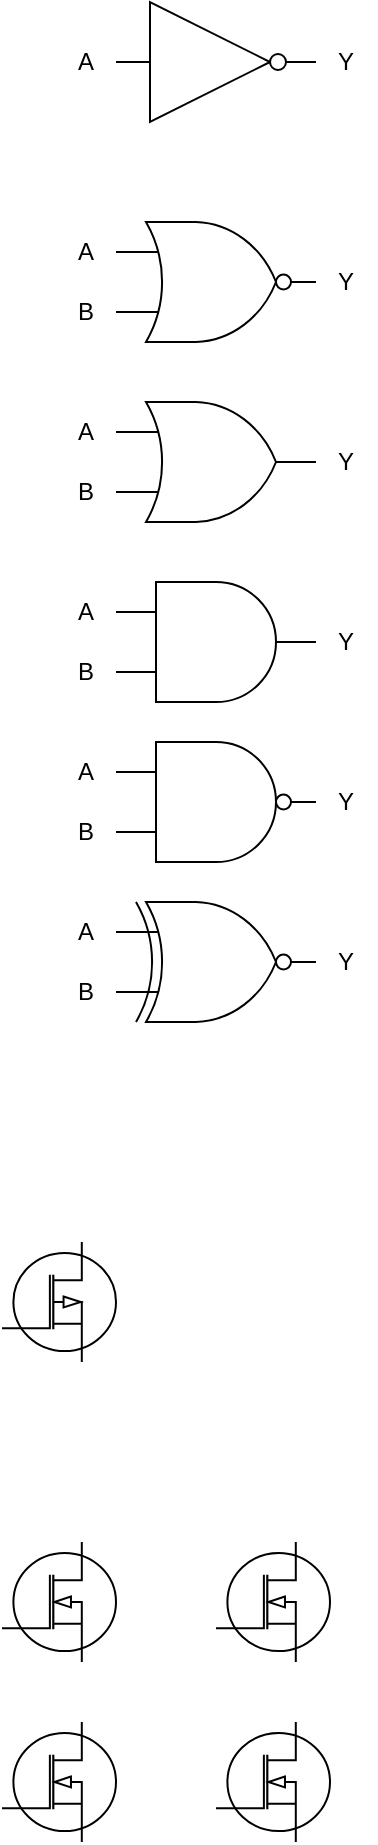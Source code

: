 <mxfile>
    <diagram id="zxbmQV7nmBz_1vxZ2UdI" name="Page-1">
        <mxGraphModel dx="390" dy="252" grid="1" gridSize="10" guides="1" tooltips="1" connect="1" arrows="1" fold="1" page="1" pageScale="1" pageWidth="850" pageHeight="1100" math="0" shadow="0">
            <root>
                <mxCell id="0"/>
                <mxCell id="1" parent="0"/>
                <mxCell id="3" value="" style="verticalLabelPosition=bottom;shadow=0;dashed=0;align=center;html=1;verticalAlign=top;shape=mxgraph.electrical.logic_gates.logic_gate;operation=and;negating=1;negSize=0.15;" parent="1" vertex="1">
                    <mxGeometry x="300" y="440" width="100" height="60" as="geometry"/>
                </mxCell>
                <mxCell id="4" value="" style="verticalLabelPosition=bottom;shadow=0;dashed=0;align=center;html=1;verticalAlign=top;shape=mxgraph.electrical.logic_gates.logic_gate;operation=or;" parent="1" vertex="1">
                    <mxGeometry x="300" y="270" width="100" height="60" as="geometry"/>
                </mxCell>
                <mxCell id="5" value="" style="verticalLabelPosition=bottom;shadow=0;dashed=0;align=center;html=1;verticalAlign=top;shape=mxgraph.electrical.logic_gates.logic_gate;operation=or;negating=1;negSize=0.15;" parent="1" vertex="1">
                    <mxGeometry x="300" y="180" width="100" height="60" as="geometry"/>
                </mxCell>
                <mxCell id="9" value="" style="group" parent="1" vertex="1" connectable="0">
                    <mxGeometry x="270" y="360" width="160" height="60" as="geometry"/>
                </mxCell>
                <mxCell id="2" value="" style="verticalLabelPosition=bottom;shadow=0;dashed=0;align=center;html=1;verticalAlign=top;shape=mxgraph.electrical.logic_gates.logic_gate;operation=and;" parent="9" vertex="1">
                    <mxGeometry x="30" width="100" height="60" as="geometry"/>
                </mxCell>
                <mxCell id="6" value="A" style="text;html=1;align=center;verticalAlign=middle;whiteSpace=wrap;rounded=0;" parent="9" vertex="1">
                    <mxGeometry width="30" height="30" as="geometry"/>
                </mxCell>
                <mxCell id="7" value="B" style="text;html=1;align=center;verticalAlign=middle;whiteSpace=wrap;rounded=0;" parent="9" vertex="1">
                    <mxGeometry y="30" width="30" height="30" as="geometry"/>
                </mxCell>
                <mxCell id="8" value="Y" style="text;html=1;align=center;verticalAlign=middle;whiteSpace=wrap;rounded=0;" parent="9" vertex="1">
                    <mxGeometry x="130" y="15" width="30" height="30" as="geometry"/>
                </mxCell>
                <mxCell id="10" value="A" style="text;html=1;align=center;verticalAlign=middle;whiteSpace=wrap;rounded=0;" parent="1" vertex="1">
                    <mxGeometry x="270" y="440" width="30" height="30" as="geometry"/>
                </mxCell>
                <mxCell id="11" value="B" style="text;html=1;align=center;verticalAlign=middle;whiteSpace=wrap;rounded=0;" parent="1" vertex="1">
                    <mxGeometry x="270" y="470" width="30" height="30" as="geometry"/>
                </mxCell>
                <mxCell id="12" value="Y" style="text;html=1;align=center;verticalAlign=middle;whiteSpace=wrap;rounded=0;" parent="1" vertex="1">
                    <mxGeometry x="400" y="455" width="30" height="30" as="geometry"/>
                </mxCell>
                <mxCell id="13" value="A" style="text;html=1;align=center;verticalAlign=middle;whiteSpace=wrap;rounded=0;" parent="1" vertex="1">
                    <mxGeometry x="270" y="270" width="30" height="30" as="geometry"/>
                </mxCell>
                <mxCell id="14" value="B" style="text;html=1;align=center;verticalAlign=middle;whiteSpace=wrap;rounded=0;" parent="1" vertex="1">
                    <mxGeometry x="270" y="300" width="30" height="30" as="geometry"/>
                </mxCell>
                <mxCell id="15" value="Y" style="text;html=1;align=center;verticalAlign=middle;whiteSpace=wrap;rounded=0;" parent="1" vertex="1">
                    <mxGeometry x="400" y="285" width="30" height="30" as="geometry"/>
                </mxCell>
                <mxCell id="16" value="A" style="text;html=1;align=center;verticalAlign=middle;whiteSpace=wrap;rounded=0;" parent="1" vertex="1">
                    <mxGeometry x="270" y="180" width="30" height="30" as="geometry"/>
                </mxCell>
                <mxCell id="17" value="B" style="text;html=1;align=center;verticalAlign=middle;whiteSpace=wrap;rounded=0;" parent="1" vertex="1">
                    <mxGeometry x="270" y="210" width="30" height="30" as="geometry"/>
                </mxCell>
                <mxCell id="18" value="Y" style="text;html=1;align=center;verticalAlign=middle;whiteSpace=wrap;rounded=0;" parent="1" vertex="1">
                    <mxGeometry x="400" y="85" width="30" height="30" as="geometry"/>
                </mxCell>
                <mxCell id="20" value="A" style="text;html=1;align=center;verticalAlign=middle;whiteSpace=wrap;rounded=0;" parent="1" vertex="1">
                    <mxGeometry x="270" y="85" width="30" height="30" as="geometry"/>
                </mxCell>
                <mxCell id="21" value="Y" style="text;html=1;align=center;verticalAlign=middle;whiteSpace=wrap;rounded=0;" parent="1" vertex="1">
                    <mxGeometry x="400" y="195" width="30" height="30" as="geometry"/>
                </mxCell>
                <mxCell id="22" value="" style="verticalLabelPosition=bottom;shadow=0;dashed=0;align=center;html=1;verticalAlign=top;shape=mxgraph.electrical.logic_gates.inverter_2" parent="1" vertex="1">
                    <mxGeometry x="300" y="70" width="100" height="60" as="geometry"/>
                </mxCell>
                <mxCell id="24" value="A" style="text;html=1;align=center;verticalAlign=middle;whiteSpace=wrap;rounded=0;" parent="1" vertex="1">
                    <mxGeometry x="270" y="520" width="30" height="30" as="geometry"/>
                </mxCell>
                <mxCell id="25" value="B" style="text;html=1;align=center;verticalAlign=middle;whiteSpace=wrap;rounded=0;" parent="1" vertex="1">
                    <mxGeometry x="270" y="550" width="30" height="30" as="geometry"/>
                </mxCell>
                <mxCell id="26" value="Y" style="text;html=1;align=center;verticalAlign=middle;whiteSpace=wrap;rounded=0;" parent="1" vertex="1">
                    <mxGeometry x="400" y="535" width="30" height="30" as="geometry"/>
                </mxCell>
                <mxCell id="27" value="" style="verticalLabelPosition=bottom;shadow=0;dashed=0;align=center;html=1;verticalAlign=top;shape=mxgraph.electrical.mosfets1.n-channel_mosfet_1;" parent="1" vertex="1">
                    <mxGeometry x="243" y="840" width="57" height="60" as="geometry"/>
                </mxCell>
                <mxCell id="28" value="" style="verticalLabelPosition=bottom;shadow=0;dashed=0;align=center;html=1;verticalAlign=top;shape=mxgraph.electrical.mosfets1.p-channel_mosfet_1;" parent="1" vertex="1">
                    <mxGeometry x="243" y="690" width="57" height="60" as="geometry"/>
                </mxCell>
                <mxCell id="29" value="" style="verticalLabelPosition=bottom;shadow=0;dashed=0;align=center;html=1;verticalAlign=top;shape=mxgraph.electrical.mosfets1.n-channel_mosfet_1;" parent="1" vertex="1">
                    <mxGeometry x="243" y="930" width="57" height="60" as="geometry"/>
                </mxCell>
                <mxCell id="30" value="" style="verticalLabelPosition=bottom;shadow=0;dashed=0;align=center;html=1;verticalAlign=top;shape=mxgraph.electrical.mosfets1.n-channel_mosfet_1;" parent="1" vertex="1">
                    <mxGeometry x="350" y="840" width="57" height="60" as="geometry"/>
                </mxCell>
                <mxCell id="31" value="" style="verticalLabelPosition=bottom;shadow=0;dashed=0;align=center;html=1;verticalAlign=top;shape=mxgraph.electrical.mosfets1.n-channel_mosfet_1;" parent="1" vertex="1">
                    <mxGeometry x="350" y="930" width="57" height="60" as="geometry"/>
                </mxCell>
                <mxCell id="32" value="" style="verticalLabelPosition=bottom;shadow=0;dashed=0;align=center;html=1;verticalAlign=top;shape=mxgraph.electrical.logic_gates.logic_gate;operation=xor;negating=1;negSize=0.15;" vertex="1" parent="1">
                    <mxGeometry x="300" y="520" width="100" height="60" as="geometry"/>
                </mxCell>
            </root>
        </mxGraphModel>
    </diagram>
</mxfile>